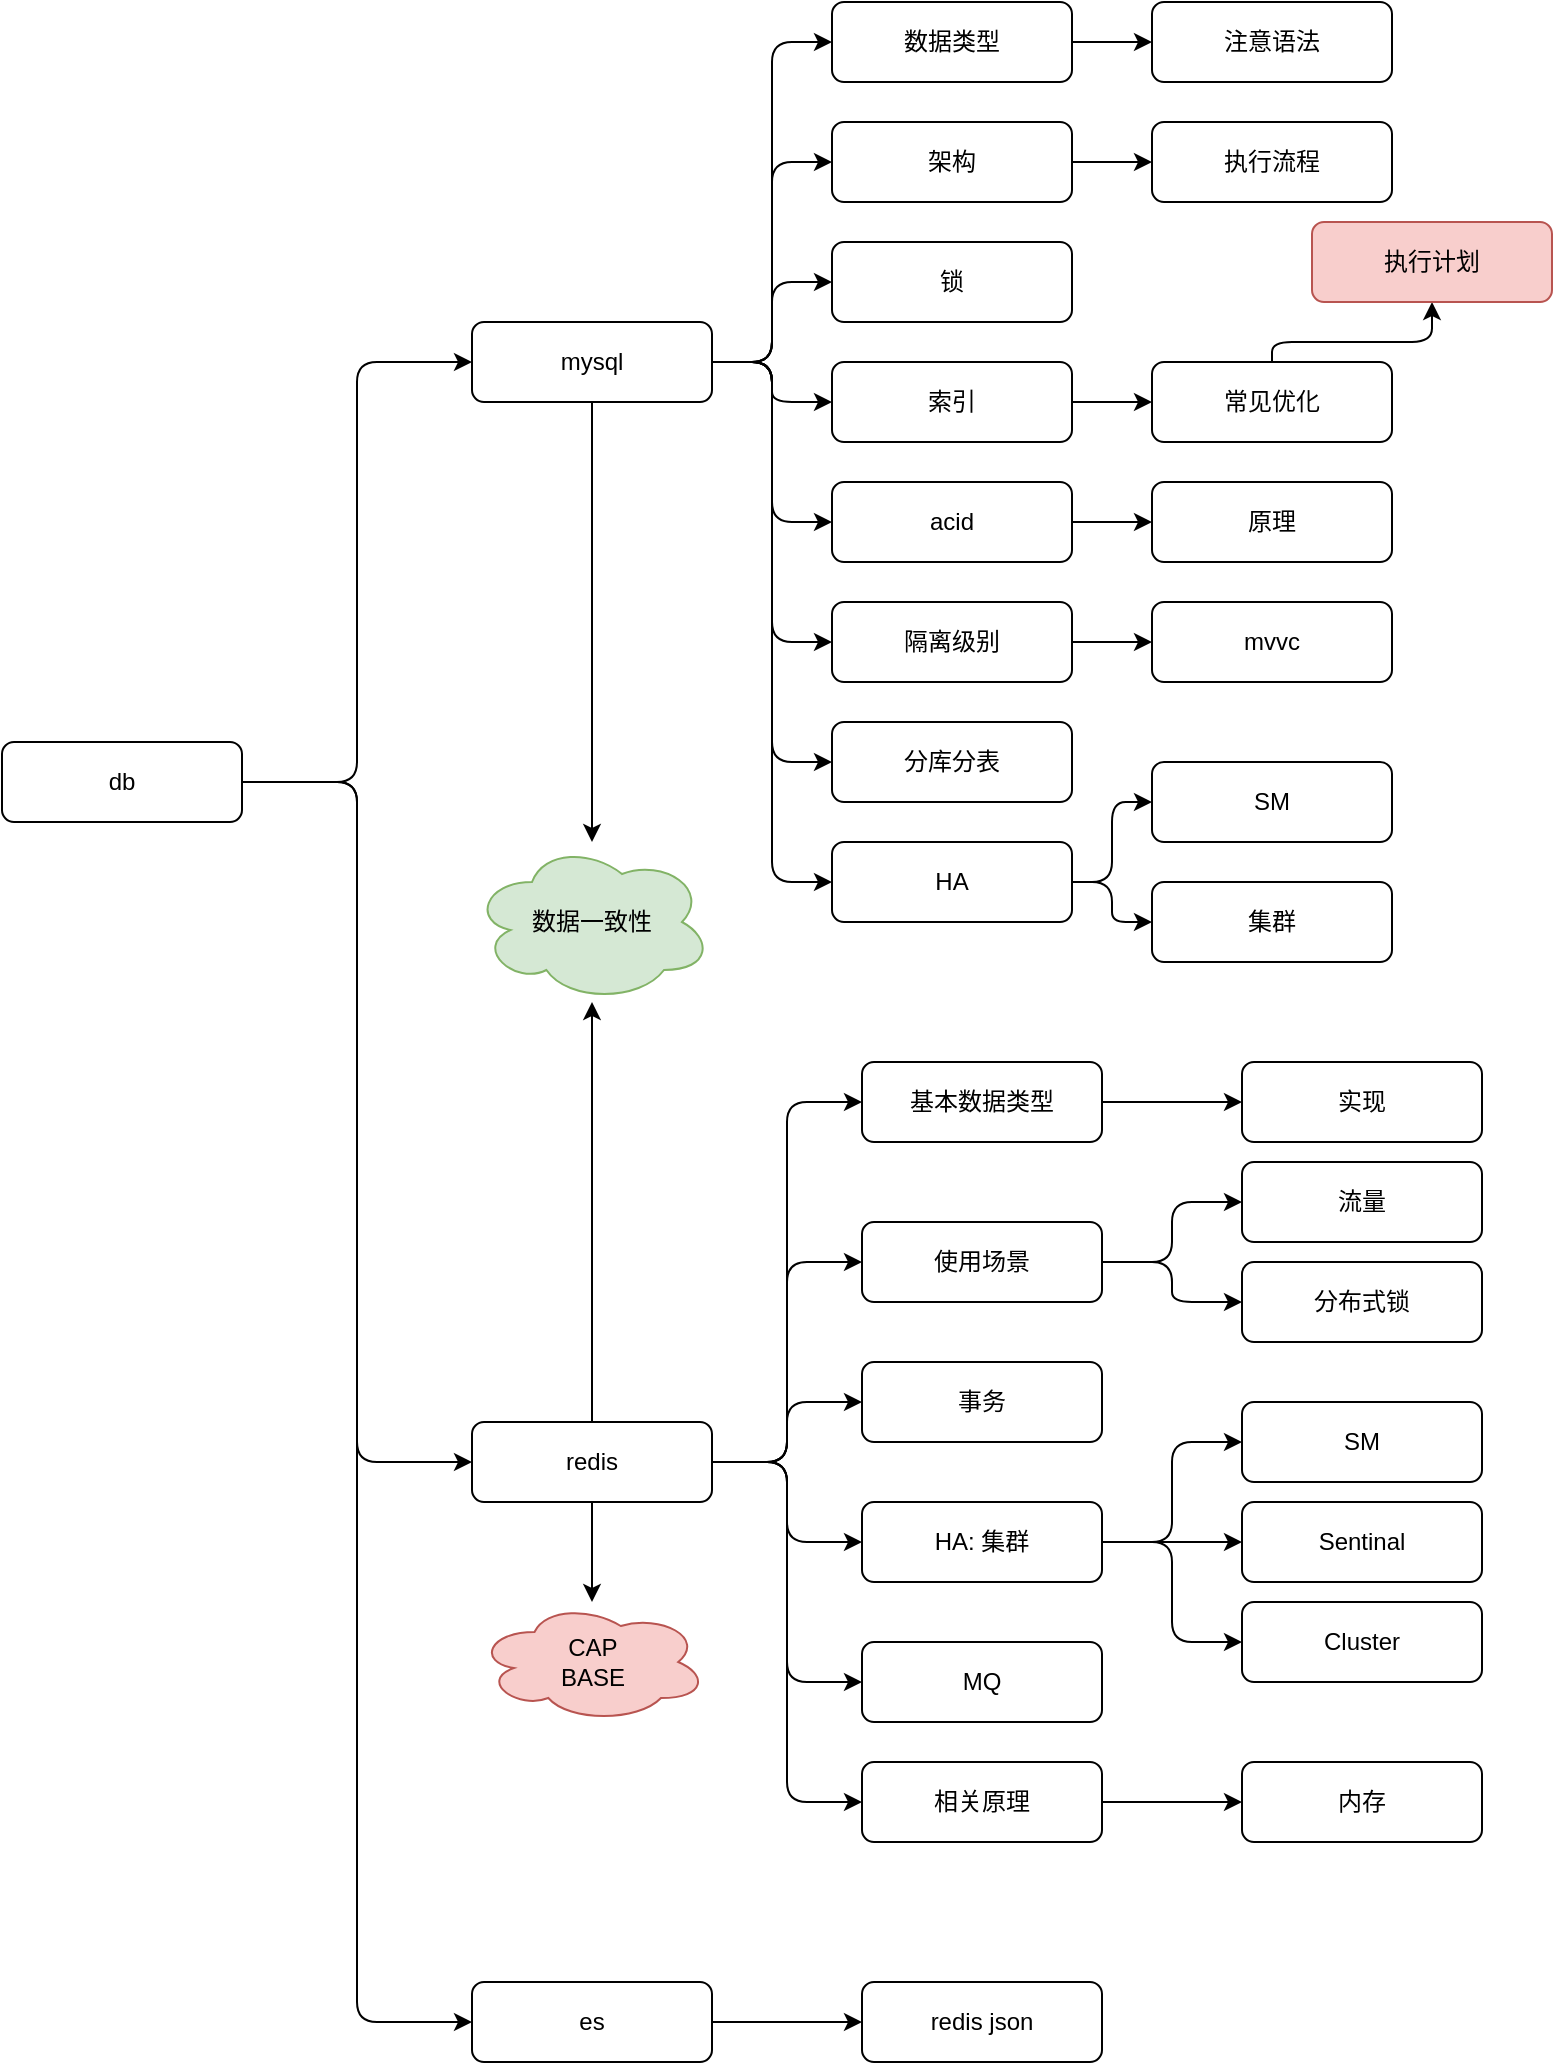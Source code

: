 <mxfile>
    <diagram id="RO3s1MbChKhKH6UqCzbI" name="Page-1">
        <mxGraphModel dx="1490" dy="1017" grid="1" gridSize="10" guides="1" tooltips="1" connect="1" arrows="1" fold="1" page="1" pageScale="1" pageWidth="850" pageHeight="1100" background="#ffffff" math="0" shadow="0">
            <root>
                <mxCell id="0"/>
                <mxCell id="1" parent="0"/>
                <mxCell id="4" value="" style="edgeStyle=orthogonalEdgeStyle;rounded=1;orthogonalLoop=1;jettySize=auto;html=1;entryX=0;entryY=0.5;entryDx=0;entryDy=0;" parent="1" source="2" target="3" edge="1">
                    <mxGeometry relative="1" as="geometry"/>
                </mxCell>
                <mxCell id="6" style="edgeStyle=orthogonalEdgeStyle;rounded=1;orthogonalLoop=1;jettySize=auto;html=1;entryX=0;entryY=0.5;entryDx=0;entryDy=0;strokeColor=#000000;" parent="1" source="2" target="5" edge="1">
                    <mxGeometry relative="1" as="geometry"/>
                </mxCell>
                <mxCell id="9" style="edgeStyle=orthogonalEdgeStyle;rounded=1;orthogonalLoop=1;jettySize=auto;html=1;entryX=0;entryY=0.5;entryDx=0;entryDy=0;strokeColor=#000000;" parent="1" source="2" target="8" edge="1">
                    <mxGeometry relative="1" as="geometry"/>
                </mxCell>
                <mxCell id="2" value="db" style="rounded=1;whiteSpace=wrap;html=1;" parent="1" vertex="1">
                    <mxGeometry x="55" y="380" width="120" height="40" as="geometry"/>
                </mxCell>
                <mxCell id="13" value="" style="edgeStyle=orthogonalEdgeStyle;rounded=1;orthogonalLoop=1;jettySize=auto;html=1;strokeColor=#000000;entryX=0;entryY=0.5;entryDx=0;entryDy=0;" parent="1" source="3" target="12" edge="1">
                    <mxGeometry relative="1" as="geometry"/>
                </mxCell>
                <mxCell id="16" style="edgeStyle=orthogonalEdgeStyle;rounded=1;orthogonalLoop=1;jettySize=auto;html=1;strokeColor=#000000;entryX=0;entryY=0.5;entryDx=0;entryDy=0;" parent="1" source="3" target="14" edge="1">
                    <mxGeometry relative="1" as="geometry"/>
                </mxCell>
                <mxCell id="17" style="edgeStyle=orthogonalEdgeStyle;rounded=1;orthogonalLoop=1;jettySize=auto;html=1;entryX=0;entryY=0.5;entryDx=0;entryDy=0;strokeColor=#000000;" parent="1" source="3" target="15" edge="1">
                    <mxGeometry relative="1" as="geometry"/>
                </mxCell>
                <mxCell id="19" style="edgeStyle=orthogonalEdgeStyle;rounded=1;orthogonalLoop=1;jettySize=auto;html=1;entryX=0;entryY=0.5;entryDx=0;entryDy=0;strokeColor=#000000;" parent="1" source="3" target="18" edge="1">
                    <mxGeometry relative="1" as="geometry"/>
                </mxCell>
                <mxCell id="21" style="edgeStyle=orthogonalEdgeStyle;rounded=1;orthogonalLoop=1;jettySize=auto;html=1;entryX=0;entryY=0.5;entryDx=0;entryDy=0;strokeColor=#000000;" parent="1" source="3" target="20" edge="1">
                    <mxGeometry relative="1" as="geometry"/>
                </mxCell>
                <mxCell id="23" style="edgeStyle=orthogonalEdgeStyle;rounded=1;orthogonalLoop=1;jettySize=auto;html=1;entryX=0;entryY=0.5;entryDx=0;entryDy=0;strokeColor=#000000;" edge="1" parent="1" source="3" target="22">
                    <mxGeometry relative="1" as="geometry"/>
                </mxCell>
                <mxCell id="31" value="" style="edgeStyle=orthogonalEdgeStyle;rounded=1;orthogonalLoop=1;jettySize=auto;html=1;strokeColor=#000000;" edge="1" parent="1" source="3" target="30">
                    <mxGeometry relative="1" as="geometry"/>
                </mxCell>
                <mxCell id="42" value="" style="edgeStyle=orthogonalEdgeStyle;rounded=1;orthogonalLoop=1;jettySize=auto;html=1;strokeColor=#000000;" edge="1" parent="1" source="3" target="41">
                    <mxGeometry relative="1" as="geometry">
                        <mxPoint x="350" y="530" as="targetPoint"/>
                    </mxGeometry>
                </mxCell>
                <mxCell id="3" value="redis" style="rounded=1;whiteSpace=wrap;html=1;" parent="1" vertex="1">
                    <mxGeometry x="290" y="720" width="120" height="40" as="geometry"/>
                </mxCell>
                <mxCell id="43" value="" style="edgeStyle=orthogonalEdgeStyle;rounded=1;orthogonalLoop=1;jettySize=auto;html=1;strokeColor=#000000;" edge="1" parent="1" source="5" target="41">
                    <mxGeometry relative="1" as="geometry"/>
                </mxCell>
                <mxCell id="63" style="edgeStyle=orthogonalEdgeStyle;rounded=1;orthogonalLoop=1;jettySize=auto;html=1;entryX=0;entryY=0.5;entryDx=0;entryDy=0;strokeColor=#000000;" edge="1" parent="1" source="5" target="57">
                    <mxGeometry relative="1" as="geometry"/>
                </mxCell>
                <mxCell id="64" style="edgeStyle=orthogonalEdgeStyle;rounded=1;orthogonalLoop=1;jettySize=auto;html=1;entryX=0;entryY=0.5;entryDx=0;entryDy=0;strokeColor=#000000;" edge="1" parent="1" source="5" target="49">
                    <mxGeometry relative="1" as="geometry"/>
                </mxCell>
                <mxCell id="65" style="edgeStyle=orthogonalEdgeStyle;rounded=1;orthogonalLoop=1;jettySize=auto;html=1;strokeColor=#000000;" edge="1" parent="1" source="5" target="50">
                    <mxGeometry relative="1" as="geometry"/>
                </mxCell>
                <mxCell id="66" style="edgeStyle=orthogonalEdgeStyle;rounded=1;orthogonalLoop=1;jettySize=auto;html=1;entryX=0;entryY=0.5;entryDx=0;entryDy=0;strokeColor=#000000;" edge="1" parent="1" source="5" target="51">
                    <mxGeometry relative="1" as="geometry"/>
                </mxCell>
                <mxCell id="67" style="edgeStyle=orthogonalEdgeStyle;rounded=1;orthogonalLoop=1;jettySize=auto;html=1;entryX=0;entryY=0.5;entryDx=0;entryDy=0;strokeColor=#000000;" edge="1" parent="1" source="5" target="52">
                    <mxGeometry relative="1" as="geometry"/>
                </mxCell>
                <mxCell id="68" style="edgeStyle=orthogonalEdgeStyle;rounded=1;orthogonalLoop=1;jettySize=auto;html=1;entryX=0;entryY=0.5;entryDx=0;entryDy=0;strokeColor=#000000;" edge="1" parent="1" source="5" target="60">
                    <mxGeometry relative="1" as="geometry"/>
                </mxCell>
                <mxCell id="74" style="edgeStyle=orthogonalEdgeStyle;rounded=1;orthogonalLoop=1;jettySize=auto;html=1;entryX=0;entryY=0.5;entryDx=0;entryDy=0;strokeColor=#000000;" edge="1" parent="1" source="5" target="73">
                    <mxGeometry relative="1" as="geometry"/>
                </mxCell>
                <mxCell id="76" style="edgeStyle=orthogonalEdgeStyle;rounded=1;orthogonalLoop=1;jettySize=auto;html=1;entryX=0;entryY=0.5;entryDx=0;entryDy=0;strokeColor=#000000;" edge="1" parent="1" source="5" target="75">
                    <mxGeometry relative="1" as="geometry"/>
                </mxCell>
                <mxCell id="5" value="mysql" style="rounded=1;whiteSpace=wrap;html=1;" parent="1" vertex="1">
                    <mxGeometry x="290" y="170" width="120" height="40" as="geometry"/>
                </mxCell>
                <mxCell id="11" value="" style="edgeStyle=orthogonalEdgeStyle;rounded=1;orthogonalLoop=1;jettySize=auto;html=1;strokeColor=#000000;" parent="1" source="8" target="10" edge="1">
                    <mxGeometry relative="1" as="geometry"/>
                </mxCell>
                <mxCell id="8" value="es" style="rounded=1;whiteSpace=wrap;html=1;" parent="1" vertex="1">
                    <mxGeometry x="290" y="1000" width="120" height="40" as="geometry"/>
                </mxCell>
                <mxCell id="10" value="redis json" style="rounded=1;whiteSpace=wrap;html=1;" parent="1" vertex="1">
                    <mxGeometry x="485" y="1000" width="120" height="40" as="geometry"/>
                </mxCell>
                <mxCell id="46" value="" style="edgeStyle=orthogonalEdgeStyle;rounded=1;orthogonalLoop=1;jettySize=auto;html=1;strokeColor=#000000;" edge="1" parent="1" source="12" target="45">
                    <mxGeometry relative="1" as="geometry"/>
                </mxCell>
                <mxCell id="12" value="基本数据类型" style="rounded=1;whiteSpace=wrap;html=1;" parent="1" vertex="1">
                    <mxGeometry x="485" y="540" width="120" height="40" as="geometry"/>
                </mxCell>
                <mxCell id="37" value="" style="edgeStyle=orthogonalEdgeStyle;rounded=1;orthogonalLoop=1;jettySize=auto;html=1;strokeColor=#000000;" edge="1" parent="1" source="14" target="36">
                    <mxGeometry relative="1" as="geometry"/>
                </mxCell>
                <mxCell id="39" style="edgeStyle=orthogonalEdgeStyle;rounded=1;orthogonalLoop=1;jettySize=auto;html=1;entryX=0;entryY=0.5;entryDx=0;entryDy=0;strokeColor=#000000;" edge="1" parent="1" source="14" target="38">
                    <mxGeometry relative="1" as="geometry"/>
                </mxCell>
                <mxCell id="14" value="使用场景" style="rounded=1;whiteSpace=wrap;html=1;" parent="1" vertex="1">
                    <mxGeometry x="485" y="620" width="120" height="40" as="geometry"/>
                </mxCell>
                <mxCell id="15" value="事务" style="rounded=1;whiteSpace=wrap;html=1;" parent="1" vertex="1">
                    <mxGeometry x="485" y="690" width="120" height="40" as="geometry"/>
                </mxCell>
                <mxCell id="33" value="" style="edgeStyle=orthogonalEdgeStyle;rounded=1;orthogonalLoop=1;jettySize=auto;html=1;strokeColor=#000000;" edge="1" parent="1" source="18" target="32">
                    <mxGeometry relative="1" as="geometry"/>
                </mxCell>
                <mxCell id="18" value="相关原理" style="rounded=1;whiteSpace=wrap;html=1;" parent="1" vertex="1">
                    <mxGeometry x="485" y="890" width="120" height="40" as="geometry"/>
                </mxCell>
                <mxCell id="25" value="" style="edgeStyle=orthogonalEdgeStyle;rounded=1;orthogonalLoop=1;jettySize=auto;html=1;strokeColor=#000000;entryX=0;entryY=0.5;entryDx=0;entryDy=0;" edge="1" parent="1" source="20" target="24">
                    <mxGeometry relative="1" as="geometry"/>
                </mxCell>
                <mxCell id="28" style="edgeStyle=orthogonalEdgeStyle;rounded=1;orthogonalLoop=1;jettySize=auto;html=1;strokeColor=#000000;" edge="1" parent="1" source="20" target="26">
                    <mxGeometry relative="1" as="geometry"/>
                </mxCell>
                <mxCell id="29" style="edgeStyle=orthogonalEdgeStyle;rounded=1;orthogonalLoop=1;jettySize=auto;html=1;entryX=0;entryY=0.5;entryDx=0;entryDy=0;strokeColor=#000000;" edge="1" parent="1" source="20" target="27">
                    <mxGeometry relative="1" as="geometry"/>
                </mxCell>
                <mxCell id="20" value="HA: 集群" style="rounded=1;whiteSpace=wrap;html=1;" parent="1" vertex="1">
                    <mxGeometry x="485" y="760" width="120" height="40" as="geometry"/>
                </mxCell>
                <mxCell id="22" value="MQ" style="rounded=1;whiteSpace=wrap;html=1;" vertex="1" parent="1">
                    <mxGeometry x="485" y="830" width="120" height="40" as="geometry"/>
                </mxCell>
                <mxCell id="24" value="SM" style="rounded=1;whiteSpace=wrap;html=1;" vertex="1" parent="1">
                    <mxGeometry x="675" y="710" width="120" height="40" as="geometry"/>
                </mxCell>
                <mxCell id="26" value="Sentinal" style="rounded=1;whiteSpace=wrap;html=1;" vertex="1" parent="1">
                    <mxGeometry x="675" y="760" width="120" height="40" as="geometry"/>
                </mxCell>
                <mxCell id="27" value="Cluster" style="rounded=1;whiteSpace=wrap;html=1;" vertex="1" parent="1">
                    <mxGeometry x="675" y="810" width="120" height="40" as="geometry"/>
                </mxCell>
                <mxCell id="30" value="CAP&lt;br&gt;BASE" style="ellipse;shape=cloud;whiteSpace=wrap;html=1;rounded=1;fillColor=#f8cecc;strokeColor=#b85450;" vertex="1" parent="1">
                    <mxGeometry x="292.5" y="810" width="115" height="60" as="geometry"/>
                </mxCell>
                <mxCell id="32" value="内存" style="rounded=1;whiteSpace=wrap;html=1;" vertex="1" parent="1">
                    <mxGeometry x="675" y="890" width="120" height="40" as="geometry"/>
                </mxCell>
                <mxCell id="36" value="流量" style="rounded=1;whiteSpace=wrap;html=1;" vertex="1" parent="1">
                    <mxGeometry x="675" y="590" width="120" height="40" as="geometry"/>
                </mxCell>
                <mxCell id="38" value="分布式锁" style="rounded=1;whiteSpace=wrap;html=1;" vertex="1" parent="1">
                    <mxGeometry x="675" y="640" width="120" height="40" as="geometry"/>
                </mxCell>
                <mxCell id="41" value="数据一致性" style="ellipse;shape=cloud;whiteSpace=wrap;html=1;rounded=1;fillColor=#d5e8d4;strokeColor=#82b366;" vertex="1" parent="1">
                    <mxGeometry x="290" y="430" width="120" height="80" as="geometry"/>
                </mxCell>
                <mxCell id="45" value="实现" style="rounded=1;whiteSpace=wrap;html=1;" vertex="1" parent="1">
                    <mxGeometry x="675" y="540" width="120" height="40" as="geometry"/>
                </mxCell>
                <mxCell id="59" value="" style="edgeStyle=orthogonalEdgeStyle;rounded=1;orthogonalLoop=1;jettySize=auto;html=1;strokeColor=#000000;" edge="1" parent="1" source="49" target="58">
                    <mxGeometry relative="1" as="geometry"/>
                </mxCell>
                <mxCell id="49" value="架构" style="rounded=1;whiteSpace=wrap;html=1;" vertex="1" parent="1">
                    <mxGeometry x="470" y="70" width="120" height="40" as="geometry"/>
                </mxCell>
                <mxCell id="50" value="锁" style="rounded=1;whiteSpace=wrap;html=1;" vertex="1" parent="1">
                    <mxGeometry x="470" y="130" width="120" height="40" as="geometry"/>
                </mxCell>
                <mxCell id="56" value="" style="edgeStyle=orthogonalEdgeStyle;rounded=1;orthogonalLoop=1;jettySize=auto;html=1;strokeColor=#000000;" edge="1" parent="1" source="51" target="55">
                    <mxGeometry relative="1" as="geometry"/>
                </mxCell>
                <mxCell id="51" value="索引" style="rounded=1;whiteSpace=wrap;html=1;" vertex="1" parent="1">
                    <mxGeometry x="470" y="190" width="120" height="40" as="geometry"/>
                </mxCell>
                <mxCell id="54" value="" style="edgeStyle=orthogonalEdgeStyle;rounded=1;orthogonalLoop=1;jettySize=auto;html=1;strokeColor=#000000;" edge="1" parent="1" source="52" target="53">
                    <mxGeometry relative="1" as="geometry"/>
                </mxCell>
                <mxCell id="52" value="acid" style="rounded=1;whiteSpace=wrap;html=1;" vertex="1" parent="1">
                    <mxGeometry x="470" y="250" width="120" height="40" as="geometry"/>
                </mxCell>
                <mxCell id="53" value="原理" style="rounded=1;whiteSpace=wrap;html=1;" vertex="1" parent="1">
                    <mxGeometry x="630" y="250" width="120" height="40" as="geometry"/>
                </mxCell>
                <mxCell id="82" value="" style="edgeStyle=orthogonalEdgeStyle;rounded=1;orthogonalLoop=1;jettySize=auto;html=1;strokeColor=#000000;" edge="1" parent="1" source="55" target="81">
                    <mxGeometry relative="1" as="geometry">
                        <Array as="points">
                            <mxPoint x="690" y="180"/>
                            <mxPoint x="770" y="180"/>
                        </Array>
                    </mxGeometry>
                </mxCell>
                <mxCell id="55" value="常见优化" style="rounded=1;whiteSpace=wrap;html=1;" vertex="1" parent="1">
                    <mxGeometry x="630" y="190" width="120" height="40" as="geometry"/>
                </mxCell>
                <mxCell id="72" value="" style="edgeStyle=orthogonalEdgeStyle;rounded=1;orthogonalLoop=1;jettySize=auto;html=1;strokeColor=#000000;" edge="1" parent="1" source="57" target="71">
                    <mxGeometry relative="1" as="geometry"/>
                </mxCell>
                <mxCell id="57" value="数据类型" style="rounded=1;whiteSpace=wrap;html=1;" vertex="1" parent="1">
                    <mxGeometry x="470" y="10" width="120" height="40" as="geometry"/>
                </mxCell>
                <mxCell id="58" value="执行流程" style="rounded=1;whiteSpace=wrap;html=1;" vertex="1" parent="1">
                    <mxGeometry x="630" y="70" width="120" height="40" as="geometry"/>
                </mxCell>
                <mxCell id="62" value="" style="edgeStyle=orthogonalEdgeStyle;rounded=1;orthogonalLoop=1;jettySize=auto;html=1;strokeColor=#000000;" edge="1" parent="1" source="60" target="61">
                    <mxGeometry relative="1" as="geometry"/>
                </mxCell>
                <mxCell id="60" value="隔离级别" style="rounded=1;whiteSpace=wrap;html=1;" vertex="1" parent="1">
                    <mxGeometry x="470" y="310" width="120" height="40" as="geometry"/>
                </mxCell>
                <mxCell id="61" value="mvvc" style="rounded=1;whiteSpace=wrap;html=1;" vertex="1" parent="1">
                    <mxGeometry x="630" y="310" width="120" height="40" as="geometry"/>
                </mxCell>
                <mxCell id="71" value="注意语法" style="rounded=1;whiteSpace=wrap;html=1;" vertex="1" parent="1">
                    <mxGeometry x="630" y="10" width="120" height="40" as="geometry"/>
                </mxCell>
                <mxCell id="73" value="分库分表" style="rounded=1;whiteSpace=wrap;html=1;" vertex="1" parent="1">
                    <mxGeometry x="470" y="370" width="120" height="40" as="geometry"/>
                </mxCell>
                <mxCell id="78" value="" style="edgeStyle=orthogonalEdgeStyle;rounded=1;orthogonalLoop=1;jettySize=auto;html=1;strokeColor=#000000;" edge="1" parent="1" source="75" target="77">
                    <mxGeometry relative="1" as="geometry"/>
                </mxCell>
                <mxCell id="80" style="edgeStyle=orthogonalEdgeStyle;rounded=1;orthogonalLoop=1;jettySize=auto;html=1;strokeColor=#000000;" edge="1" parent="1" source="75" target="79">
                    <mxGeometry relative="1" as="geometry"/>
                </mxCell>
                <mxCell id="75" value="HA" style="rounded=1;whiteSpace=wrap;html=1;" vertex="1" parent="1">
                    <mxGeometry x="470" y="430" width="120" height="40" as="geometry"/>
                </mxCell>
                <mxCell id="77" value="SM" style="rounded=1;whiteSpace=wrap;html=1;" vertex="1" parent="1">
                    <mxGeometry x="630" y="390" width="120" height="40" as="geometry"/>
                </mxCell>
                <mxCell id="79" value="集群" style="rounded=1;whiteSpace=wrap;html=1;" vertex="1" parent="1">
                    <mxGeometry x="630" y="450" width="120" height="40" as="geometry"/>
                </mxCell>
                <mxCell id="81" value="执行计划" style="rounded=1;whiteSpace=wrap;html=1;fillColor=#f8cecc;strokeColor=#b85450;" vertex="1" parent="1">
                    <mxGeometry x="710" y="120" width="120" height="40" as="geometry"/>
                </mxCell>
            </root>
        </mxGraphModel>
    </diagram>
</mxfile>
